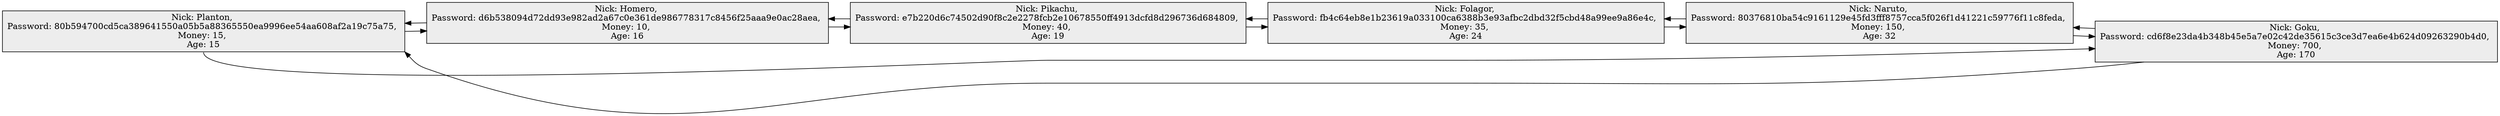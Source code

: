 digraph G {
rankdir=LR;
node [shape=box, color=black , style=filled, fillcolor=gray93];
Node0[label="Nick: Planton, \nPassword: 80b594700cd5ca389641550a05b5a88365550ea9996ee54aa608af2a19c75a75, \nMoney: 15, \nAge: 15"];
Node1[label="Nick: Homero, \nPassword: d6b538094d72dd93e982ad2a67c0e361de986778317c8456f25aaa9e0ac28aea, \nMoney: 10, \nAge: 16"];
Node2[label="Nick: Pikachu, \nPassword: e7b220d6c74502d90f8c2e2278fcb2e10678550ff4913dcfd8d296736d684809, \nMoney: 40, \nAge: 19"];
Node3[label="Nick: Folagor, \nPassword: fb4c64eb8e1b23619a033100ca6388b3e93afbc2dbd32f5cbd48a99ee9a86e4c, \nMoney: 35, \nAge: 24"];
Node4[label="Nick: Naruto, \nPassword: 80376810ba54c9161129e45fd3fff8757cca5f026f1d41221c59776f11c8feda, \nMoney: 150, \nAge: 32"];
Node5[label="Nick: Goku, \nPassword: cd6f8e23da4b348b45e5a7e02c42de35615c3ce3d7ea6e4b624d09263290b4d0, \nMoney: 700, \nAge: 170"];
Node0->Node1;
Node1->Node0;
Node1->Node2;
Node2->Node1;
Node2->Node3;
Node3->Node2;
Node3->Node4;
Node4->Node3;
Node4->Node5;
Node5->Node4;
Node5:sn->Node0:se;
Node0:s->Node5:sc;
}